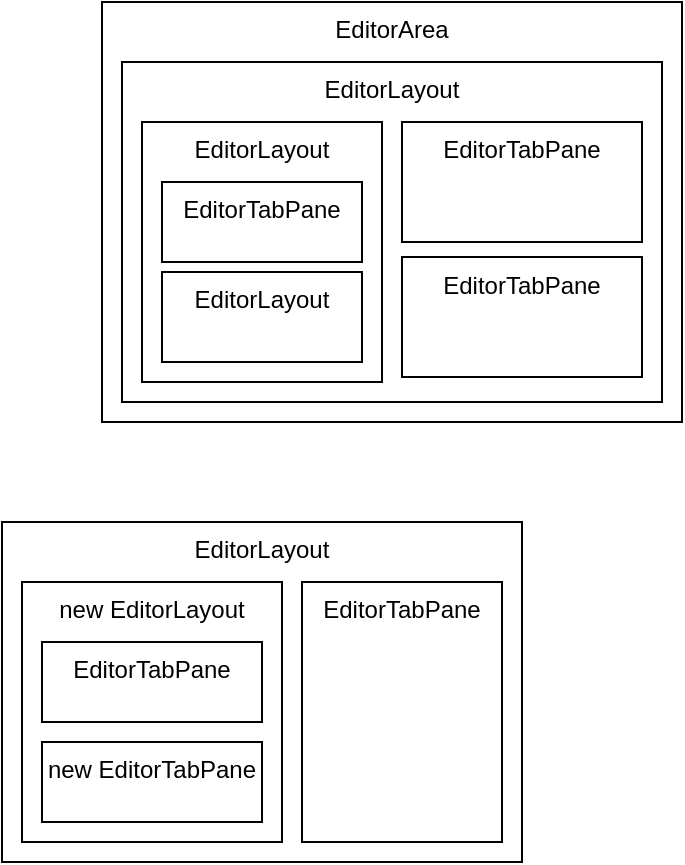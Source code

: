 <mxfile version="12.9.3" type="device"><diagram id="5YhRJk0eXXo_vuRnDbTc" name="第 1 页"><mxGraphModel dx="625" dy="460" grid="1" gridSize="10" guides="1" tooltips="1" connect="1" arrows="1" fold="1" page="1" pageScale="1" pageWidth="827" pageHeight="1169" math="0" shadow="0"><root><mxCell id="0"/><mxCell id="1" parent="0"/><mxCell id="QWcNgEigfd-c2Mw77I-a-15" value="EditorLayout&lt;br&gt;" style="rounded=0;whiteSpace=wrap;html=1;align=center;verticalAlign=top;" vertex="1" parent="1"><mxGeometry x="190" y="680" width="260" height="170" as="geometry"/></mxCell><mxCell id="QWcNgEigfd-c2Mw77I-a-1" value="EditorArea&lt;br&gt;" style="rounded=0;whiteSpace=wrap;html=1;align=center;verticalAlign=top;" vertex="1" parent="1"><mxGeometry x="240" y="420" width="290" height="210" as="geometry"/></mxCell><mxCell id="QWcNgEigfd-c2Mw77I-a-2" value="EditorLayout&lt;br&gt;" style="rounded=0;whiteSpace=wrap;html=1;align=center;verticalAlign=top;" vertex="1" parent="1"><mxGeometry x="250" y="450" width="270" height="170" as="geometry"/></mxCell><mxCell id="QWcNgEigfd-c2Mw77I-a-4" value="EditorLayout&lt;br&gt;" style="rounded=0;whiteSpace=wrap;html=1;align=center;verticalAlign=top;" vertex="1" parent="1"><mxGeometry x="260" y="480" width="120" height="130" as="geometry"/></mxCell><mxCell id="QWcNgEigfd-c2Mw77I-a-7" value="EditorTabPane" style="rounded=0;whiteSpace=wrap;html=1;align=center;verticalAlign=top;" vertex="1" parent="1"><mxGeometry x="390" y="480" width="120" height="60" as="geometry"/></mxCell><mxCell id="QWcNgEigfd-c2Mw77I-a-8" value="EditorTabPane" style="rounded=0;whiteSpace=wrap;html=1;align=center;verticalAlign=top;" vertex="1" parent="1"><mxGeometry x="390" y="547.5" width="120" height="60" as="geometry"/></mxCell><mxCell id="QWcNgEigfd-c2Mw77I-a-9" value="EditorTabPane" style="rounded=0;whiteSpace=wrap;html=1;align=center;verticalAlign=top;" vertex="1" parent="1"><mxGeometry x="270" y="510" width="100" height="40" as="geometry"/></mxCell><mxCell id="QWcNgEigfd-c2Mw77I-a-10" value="EditorLayout&lt;br&gt;" style="rounded=0;whiteSpace=wrap;html=1;align=center;verticalAlign=top;" vertex="1" parent="1"><mxGeometry x="270" y="555" width="100" height="45" as="geometry"/></mxCell><mxCell id="QWcNgEigfd-c2Mw77I-a-12" value="new EditorLayout" style="rounded=0;whiteSpace=wrap;html=1;align=center;verticalAlign=top;" vertex="1" parent="1"><mxGeometry x="200" y="710" width="130" height="130" as="geometry"/></mxCell><mxCell id="QWcNgEigfd-c2Mw77I-a-13" value="EditorTabPane" style="rounded=0;whiteSpace=wrap;html=1;align=center;verticalAlign=top;" vertex="1" parent="1"><mxGeometry x="210" y="740" width="110" height="40" as="geometry"/></mxCell><mxCell id="QWcNgEigfd-c2Mw77I-a-14" value="new EditorTabPane" style="rounded=0;whiteSpace=wrap;html=1;align=center;verticalAlign=top;" vertex="1" parent="1"><mxGeometry x="210" y="790" width="110" height="40" as="geometry"/></mxCell><mxCell id="QWcNgEigfd-c2Mw77I-a-16" value="EditorTabPane" style="rounded=0;whiteSpace=wrap;html=1;align=center;verticalAlign=top;" vertex="1" parent="1"><mxGeometry x="340" y="710" width="100" height="130" as="geometry"/></mxCell></root></mxGraphModel></diagram></mxfile>